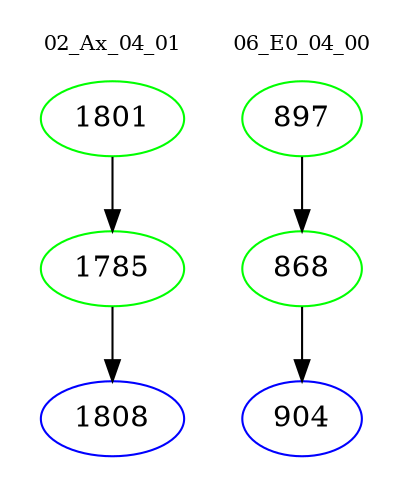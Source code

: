 digraph{
subgraph cluster_0 {
color = white
label = "02_Ax_04_01";
fontsize=10;
T0_1801 [label="1801", color="green"]
T0_1801 -> T0_1785 [color="black"]
T0_1785 [label="1785", color="green"]
T0_1785 -> T0_1808 [color="black"]
T0_1808 [label="1808", color="blue"]
}
subgraph cluster_1 {
color = white
label = "06_E0_04_00";
fontsize=10;
T1_897 [label="897", color="green"]
T1_897 -> T1_868 [color="black"]
T1_868 [label="868", color="green"]
T1_868 -> T1_904 [color="black"]
T1_904 [label="904", color="blue"]
}
}
